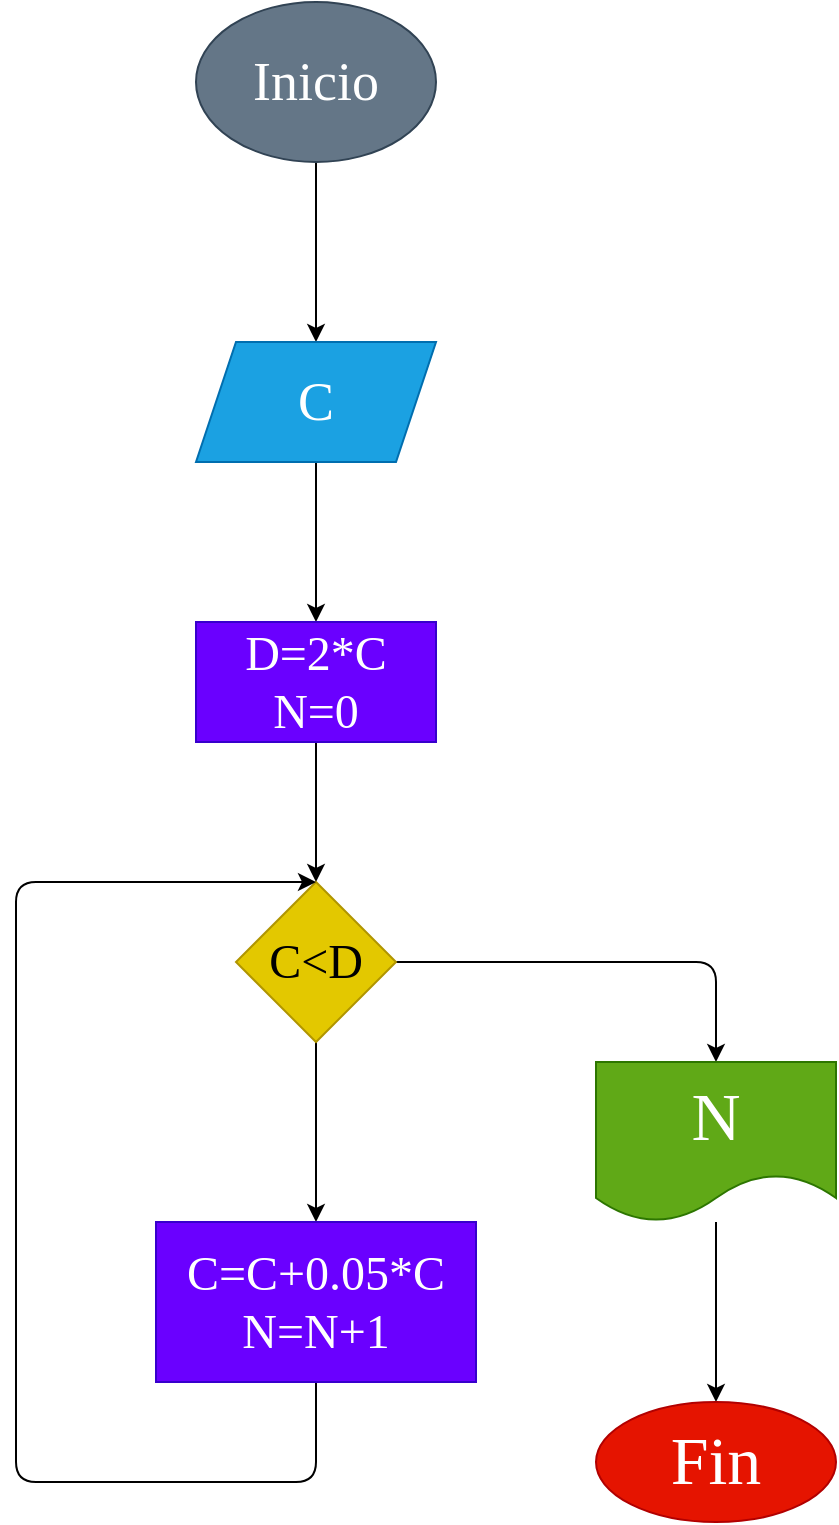 <mxfile>
    <diagram id="QWieUG3kaPX-v-oHebf9" name="Page-1">
        <mxGraphModel dx="650" dy="411" grid="1" gridSize="10" guides="1" tooltips="1" connect="1" arrows="1" fold="1" page="1" pageScale="1" pageWidth="827" pageHeight="1169" math="0" shadow="0">
            <root>
                <mxCell id="0"/>
                <mxCell id="1" parent="0"/>
                <mxCell id="4" value="" style="edgeStyle=none;html=1;fontFamily=Comic Sans MS;fontSize=27;" edge="1" parent="1" source="2" target="3">
                    <mxGeometry relative="1" as="geometry"/>
                </mxCell>
                <mxCell id="2" value="Inicio" style="ellipse;whiteSpace=wrap;html=1;fillColor=#647687;fontColor=#ffffff;strokeColor=#314354;fontFamily=Comic Sans MS;fontSize=27;" vertex="1" parent="1">
                    <mxGeometry x="270" y="180" width="120" height="80" as="geometry"/>
                </mxCell>
                <mxCell id="8" value="" style="edgeStyle=none;html=1;fontFamily=Comic Sans MS;fontSize=27;" edge="1" parent="1" source="3" target="7">
                    <mxGeometry relative="1" as="geometry"/>
                </mxCell>
                <mxCell id="3" value="C" style="shape=parallelogram;perimeter=parallelogramPerimeter;whiteSpace=wrap;html=1;fixedSize=1;fontSize=27;fontFamily=Comic Sans MS;fillColor=#1ba1e2;strokeColor=#006EAF;fontColor=#ffffff;" vertex="1" parent="1">
                    <mxGeometry x="270" y="350" width="120" height="60" as="geometry"/>
                </mxCell>
                <mxCell id="10" value="" style="edgeStyle=none;html=1;fontFamily=Comic Sans MS;fontSize=24;" edge="1" parent="1" source="7" target="9">
                    <mxGeometry relative="1" as="geometry"/>
                </mxCell>
                <mxCell id="7" value="D=2*C&lt;br style=&quot;font-size: 24px;&quot;&gt;N=0" style="whiteSpace=wrap;html=1;fontSize=24;fontFamily=Comic Sans MS;fillColor=#6a00ff;strokeColor=#3700CC;fontColor=#ffffff;" vertex="1" parent="1">
                    <mxGeometry x="270" y="490" width="120" height="60" as="geometry"/>
                </mxCell>
                <mxCell id="12" value="" style="edgeStyle=none;html=1;fontFamily=Comic Sans MS;fontSize=24;" edge="1" parent="1" source="9" target="11">
                    <mxGeometry relative="1" as="geometry"/>
                </mxCell>
                <mxCell id="15" value="" style="edgeStyle=none;html=1;fontFamily=Comic Sans MS;fontSize=24;" edge="1" parent="1" source="9" target="14">
                    <mxGeometry relative="1" as="geometry">
                        <Array as="points">
                            <mxPoint x="530" y="660"/>
                        </Array>
                    </mxGeometry>
                </mxCell>
                <mxCell id="9" value="C&amp;lt;D" style="rhombus;whiteSpace=wrap;html=1;fontSize=24;fontFamily=Comic Sans MS;fillColor=#e3c800;strokeColor=#B09500;fontColor=#000000;" vertex="1" parent="1">
                    <mxGeometry x="290" y="620" width="80" height="80" as="geometry"/>
                </mxCell>
                <mxCell id="13" style="edgeStyle=none;html=1;entryX=0.5;entryY=0;entryDx=0;entryDy=0;fontFamily=Comic Sans MS;fontSize=24;exitX=0.5;exitY=1;exitDx=0;exitDy=0;" edge="1" parent="1" source="11" target="9">
                    <mxGeometry relative="1" as="geometry">
                        <Array as="points">
                            <mxPoint x="330" y="920"/>
                            <mxPoint x="180" y="920"/>
                            <mxPoint x="180" y="620"/>
                        </Array>
                    </mxGeometry>
                </mxCell>
                <mxCell id="11" value="C=C+0.05*C&lt;br&gt;N=N+1" style="whiteSpace=wrap;html=1;fontSize=24;fontFamily=Comic Sans MS;fillColor=#6a00ff;strokeColor=#3700CC;fontColor=#ffffff;" vertex="1" parent="1">
                    <mxGeometry x="250" y="790" width="160" height="80" as="geometry"/>
                </mxCell>
                <mxCell id="17" value="" style="edgeStyle=none;html=1;fontFamily=Comic Sans MS;fontSize=34;" edge="1" parent="1" source="14" target="16">
                    <mxGeometry relative="1" as="geometry"/>
                </mxCell>
                <mxCell id="14" value="N" style="shape=document;whiteSpace=wrap;html=1;boundedLbl=1;fontSize=34;fontFamily=Comic Sans MS;fillColor=#60a917;strokeColor=#2D7600;fontColor=#ffffff;" vertex="1" parent="1">
                    <mxGeometry x="470" y="710" width="120" height="80" as="geometry"/>
                </mxCell>
                <mxCell id="16" value="Fin" style="ellipse;whiteSpace=wrap;html=1;fontSize=34;fontFamily=Comic Sans MS;fillColor=#e51400;strokeColor=#B20000;fontColor=#ffffff;" vertex="1" parent="1">
                    <mxGeometry x="470" y="880" width="120" height="60" as="geometry"/>
                </mxCell>
            </root>
        </mxGraphModel>
    </diagram>
</mxfile>